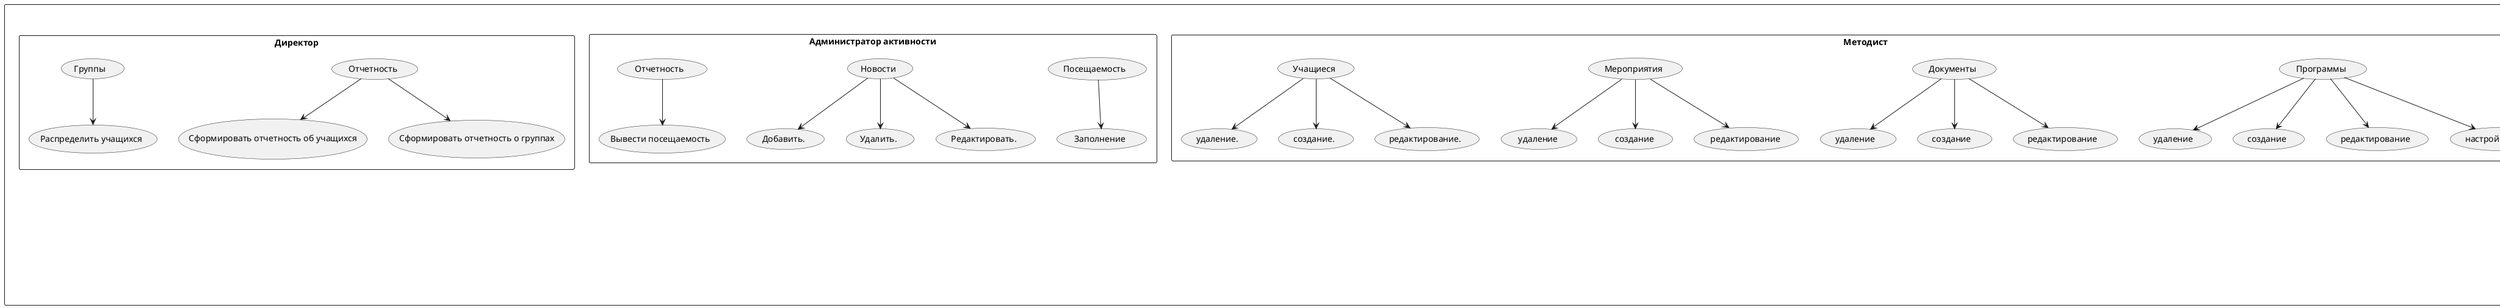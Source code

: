 @startuml
rectangle "Личный кабинет"{
    rectangle "Родитель"{
        (Курсы)
        (Личная информация)
        (Ребенок)
        (Курсы)-->(Список курсов)
        (Список курсов)-->(Запись на курс)
        (Ребенок)-->(Пройденные курсы)
        (Ребенок)-->(Проходимые курсы)
        (Пройденные курсы)-->(Достижения)
        (Проходимые курсы)-->(Посещаемость)
        (Проходимые курсы)-->(Успеваемость)
    }
    rectangle "Учащийся"{
        (Курсы.)
        (Личная информация.)
        (Тест)
        (Курсы.)-->(Пройденные)
        (Курсы.)-->(Проходимые)
        (Курсы.)-->(Доступные)
        (Пройденные)-->(Достижения.)
        (Пройденные)-->(Материалы)
        (Проходимые)-->(Материалы)
        (Проходимые)-->(Расписание)
        (Проходимые)-->(Вход в курс)
    }
    rectangle "Преподаватель"{
        (Личная информация )
        (Курсы )-->(Повышение квалификации)
        (Курсы )-->(Заявки)
        (Курсы )-->(Управление курсами)
        (Управление курсами)-->(Группы)
        (Управление курсами)-->(Отчетные материалы)
        (Заявки)-->(Создание)
        (Заявки)-->(Удаление)
        (Заявки)-->(Редактирование)
        (Повышение квалификации)-->(Пройденные )
        (Повышение квалификации)-->(Проходимые )
        (Повышение квалификации)-->(Запись )
        (Проходимые )-->(Материалы )
        (Проходимые )-->(Вход в курс )
        (Пройденные )-->(Материалы )
        (Пройденные )-->(Достижения )
    }
    rectangle "Системный администратор"{
        (Пользователи)-->(Добавить)
        (Пользователи)-->(Удалить)
        (Пользователи)-->(Редактировать)
        (Роли)-->(Добавить )
        (Роли)-->(Удалить )
        (Роли)-->(Редактировать )
        (Права)-->( Добавить)
        (Права)-->( Удалить)
        (Права)-->( Редактировать)
        (Удаление )
    }
    rectangle "Методист"{
        (Программы)-->(удаление)
        (Программы)-->(создание)
        (Программы)-->(редактирование)
        (Программы)-->(настройка прав)
        (Документы)-->(удаление )
        (Документы)-->(создание )
        (Документы)-->(редактирование )
        (Мероприятия)-->( удаление)
        (Мероприятия)-->( создание)
        (Мероприятия)-->( редактирование)
        (Учащиеся)-->(удаление.)
        (Учащиеся)-->(создание.)
        (Учащиеся)-->(редактирование.)
    }
    rectangle "Администратор активности"{
        (Посещаемость )-->(Заполнение)
        (Новости)-->(Добавить.)
        (Новости)-->(Удалить.)
        (Новости)-->(Редактировать.)
        (Отчетность )-->(Вывести посещаемость)
    }
    rectangle "Директор"{
        (Отчетность)
        (Отчетность)-->(Сформировать отчетность об учащихся)
        (Отчетность)-->(Сформировать отчетность о группах)
        (Группы )-->(Распределить учащихся)
    }
}
@enduml
